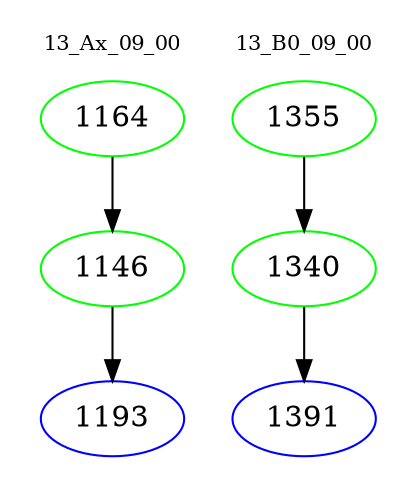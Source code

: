 digraph{
subgraph cluster_0 {
color = white
label = "13_Ax_09_00";
fontsize=10;
T0_1164 [label="1164", color="green"]
T0_1164 -> T0_1146 [color="black"]
T0_1146 [label="1146", color="green"]
T0_1146 -> T0_1193 [color="black"]
T0_1193 [label="1193", color="blue"]
}
subgraph cluster_1 {
color = white
label = "13_B0_09_00";
fontsize=10;
T1_1355 [label="1355", color="green"]
T1_1355 -> T1_1340 [color="black"]
T1_1340 [label="1340", color="green"]
T1_1340 -> T1_1391 [color="black"]
T1_1391 [label="1391", color="blue"]
}
}
